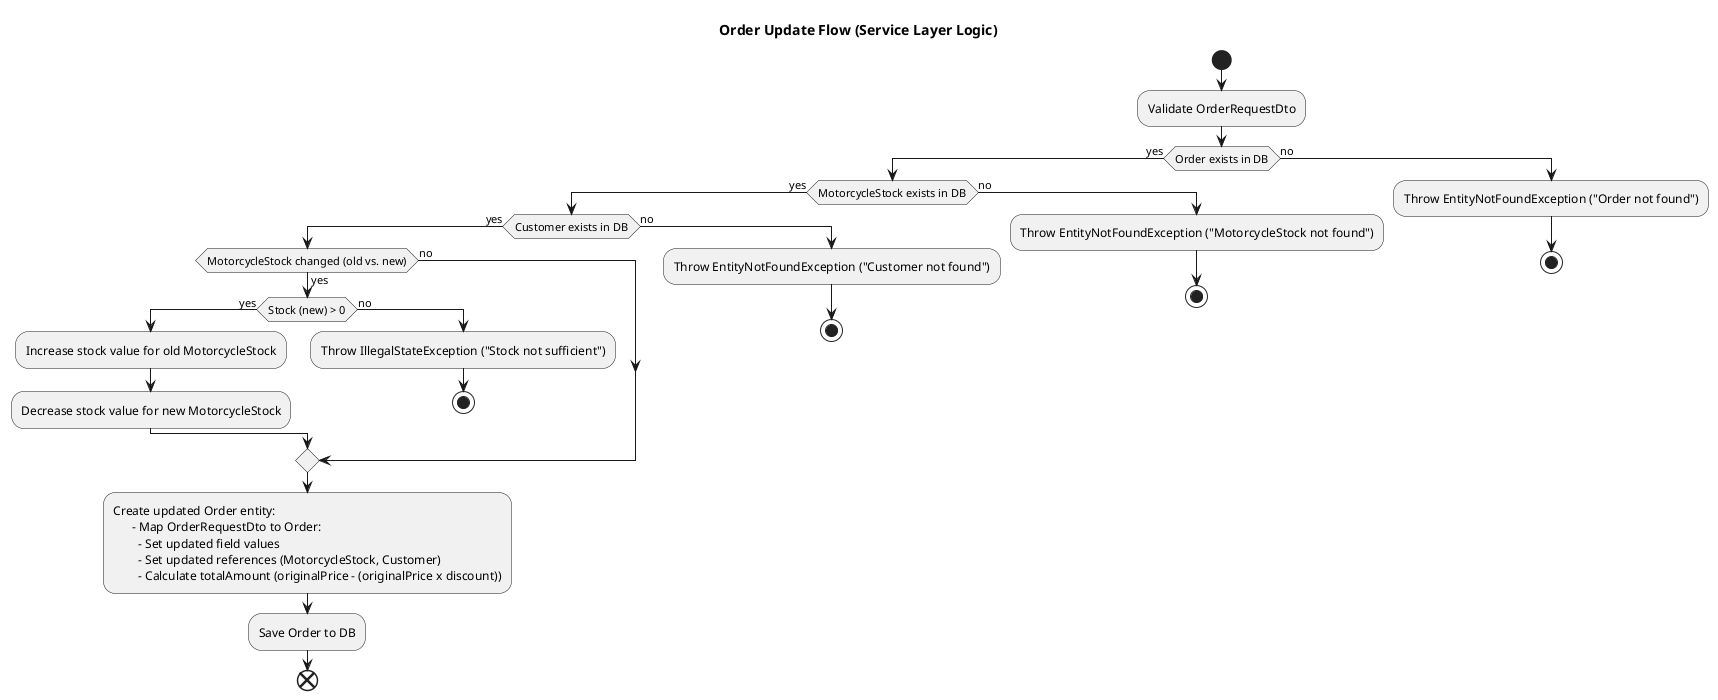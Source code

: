 @startuml

title Order Update Flow (Service Layer Logic)

start
:Validate OrderRequestDto;
if (Order exists in DB) then (yes)
  if (MotorcycleStock exists in DB) then (yes)
    if (Customer exists in DB) then (yes)
      if (MotorcycleStock changed (old vs. new)) then (yes)
        if (Stock (new) > 0) then (yes)
          :Increase stock value for old MotorcycleStock;
          :Decrease stock value for new MotorcycleStock;
        else (no)
          :Throw IllegalStateException ("Stock not sufficient");
          stop
        endif
      else (no)
      endif
      :Create updated Order entity:
            - Map OrderRequestDto to Order:
              - Set updated field values
              - Set updated references (MotorcycleStock, Customer)
              - Calculate totalAmount (originalPrice - (originalPrice x discount));
            :Save Order to DB;
      end
    else (no)
      :Throw EntityNotFoundException ("Customer not found");
      stop
    endif
  else (no)
    :Throw EntityNotFoundException ("MotorcycleStock not found");
    stop
  endif
else (no)
  :Throw EntityNotFoundException ("Order not found");
  stop
endif

@enduml